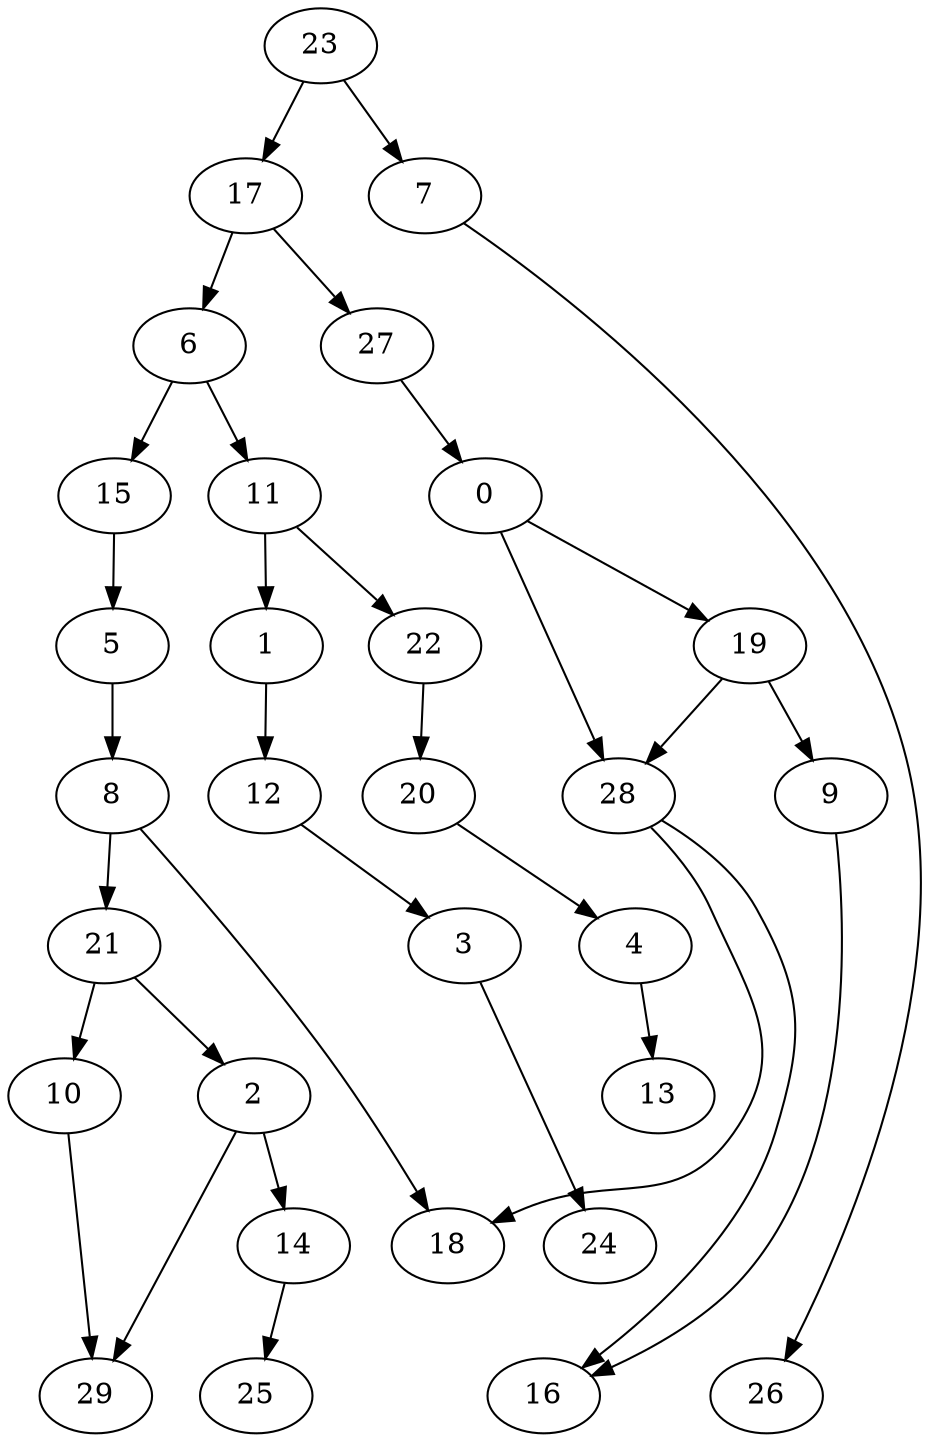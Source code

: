 digraph G {
    0;
    19;
    28;
    9;
    18;
    16;
    1;
    12;
    3;
    24;
    2;
    14;
    29;
    25;
    4;
    13;
    5;
    8;
    21;
    10;
    6;
    11;
    15;
    22;
    20;
    7;
    26;
    17;
    27;
    23;
    0 -> 19 [weight=0];
    0 -> 28 [weight=0];
    19 -> 9 [weight=0];
    19 -> 28 [weight=0];
    28 -> 18 [weight=0];
    28 -> 16 [weight=0];
    9 -> 16 [weight=0];
    1 -> 12 [weight=0];
    12 -> 3 [weight=0];
    3 -> 24 [weight=0];
    2 -> 14 [weight=0];
    2 -> 29 [weight=0];
    14 -> 25 [weight=0];
    4 -> 13 [weight=0];
    5 -> 8 [weight=0];
    8 -> 18 [weight=0];
    8 -> 21 [weight=0];
    21 -> 2 [weight=0];
    21 -> 10 [weight=0];
    10 -> 29 [weight=0];
    6 -> 11 [weight=0];
    6 -> 15 [weight=0];
    11 -> 1 [weight=0];
    11 -> 22 [weight=0];
    15 -> 5 [weight=0];
    22 -> 20 [weight=0];
    20 -> 4 [weight=0];
    7 -> 26 [weight=0];
    17 -> 6 [weight=0];
    17 -> 27 [weight=0];
    27 -> 0 [weight=0];
    23 -> 7 [weight=0];
    23 -> 17 [weight=0];
}
